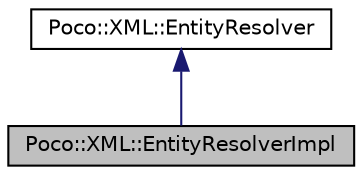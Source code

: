 digraph "Poco::XML::EntityResolverImpl"
{
 // LATEX_PDF_SIZE
  edge [fontname="Helvetica",fontsize="10",labelfontname="Helvetica",labelfontsize="10"];
  node [fontname="Helvetica",fontsize="10",shape=record];
  Node1 [label="Poco::XML::EntityResolverImpl",height=0.2,width=0.4,color="black", fillcolor="grey75", style="filled", fontcolor="black",tooltip=" "];
  Node2 -> Node1 [dir="back",color="midnightblue",fontsize="10",style="solid"];
  Node2 [label="Poco::XML::EntityResolver",height=0.2,width=0.4,color="black", fillcolor="white", style="filled",URL="$classPoco_1_1XML_1_1EntityResolver.html",tooltip=" "];
}
